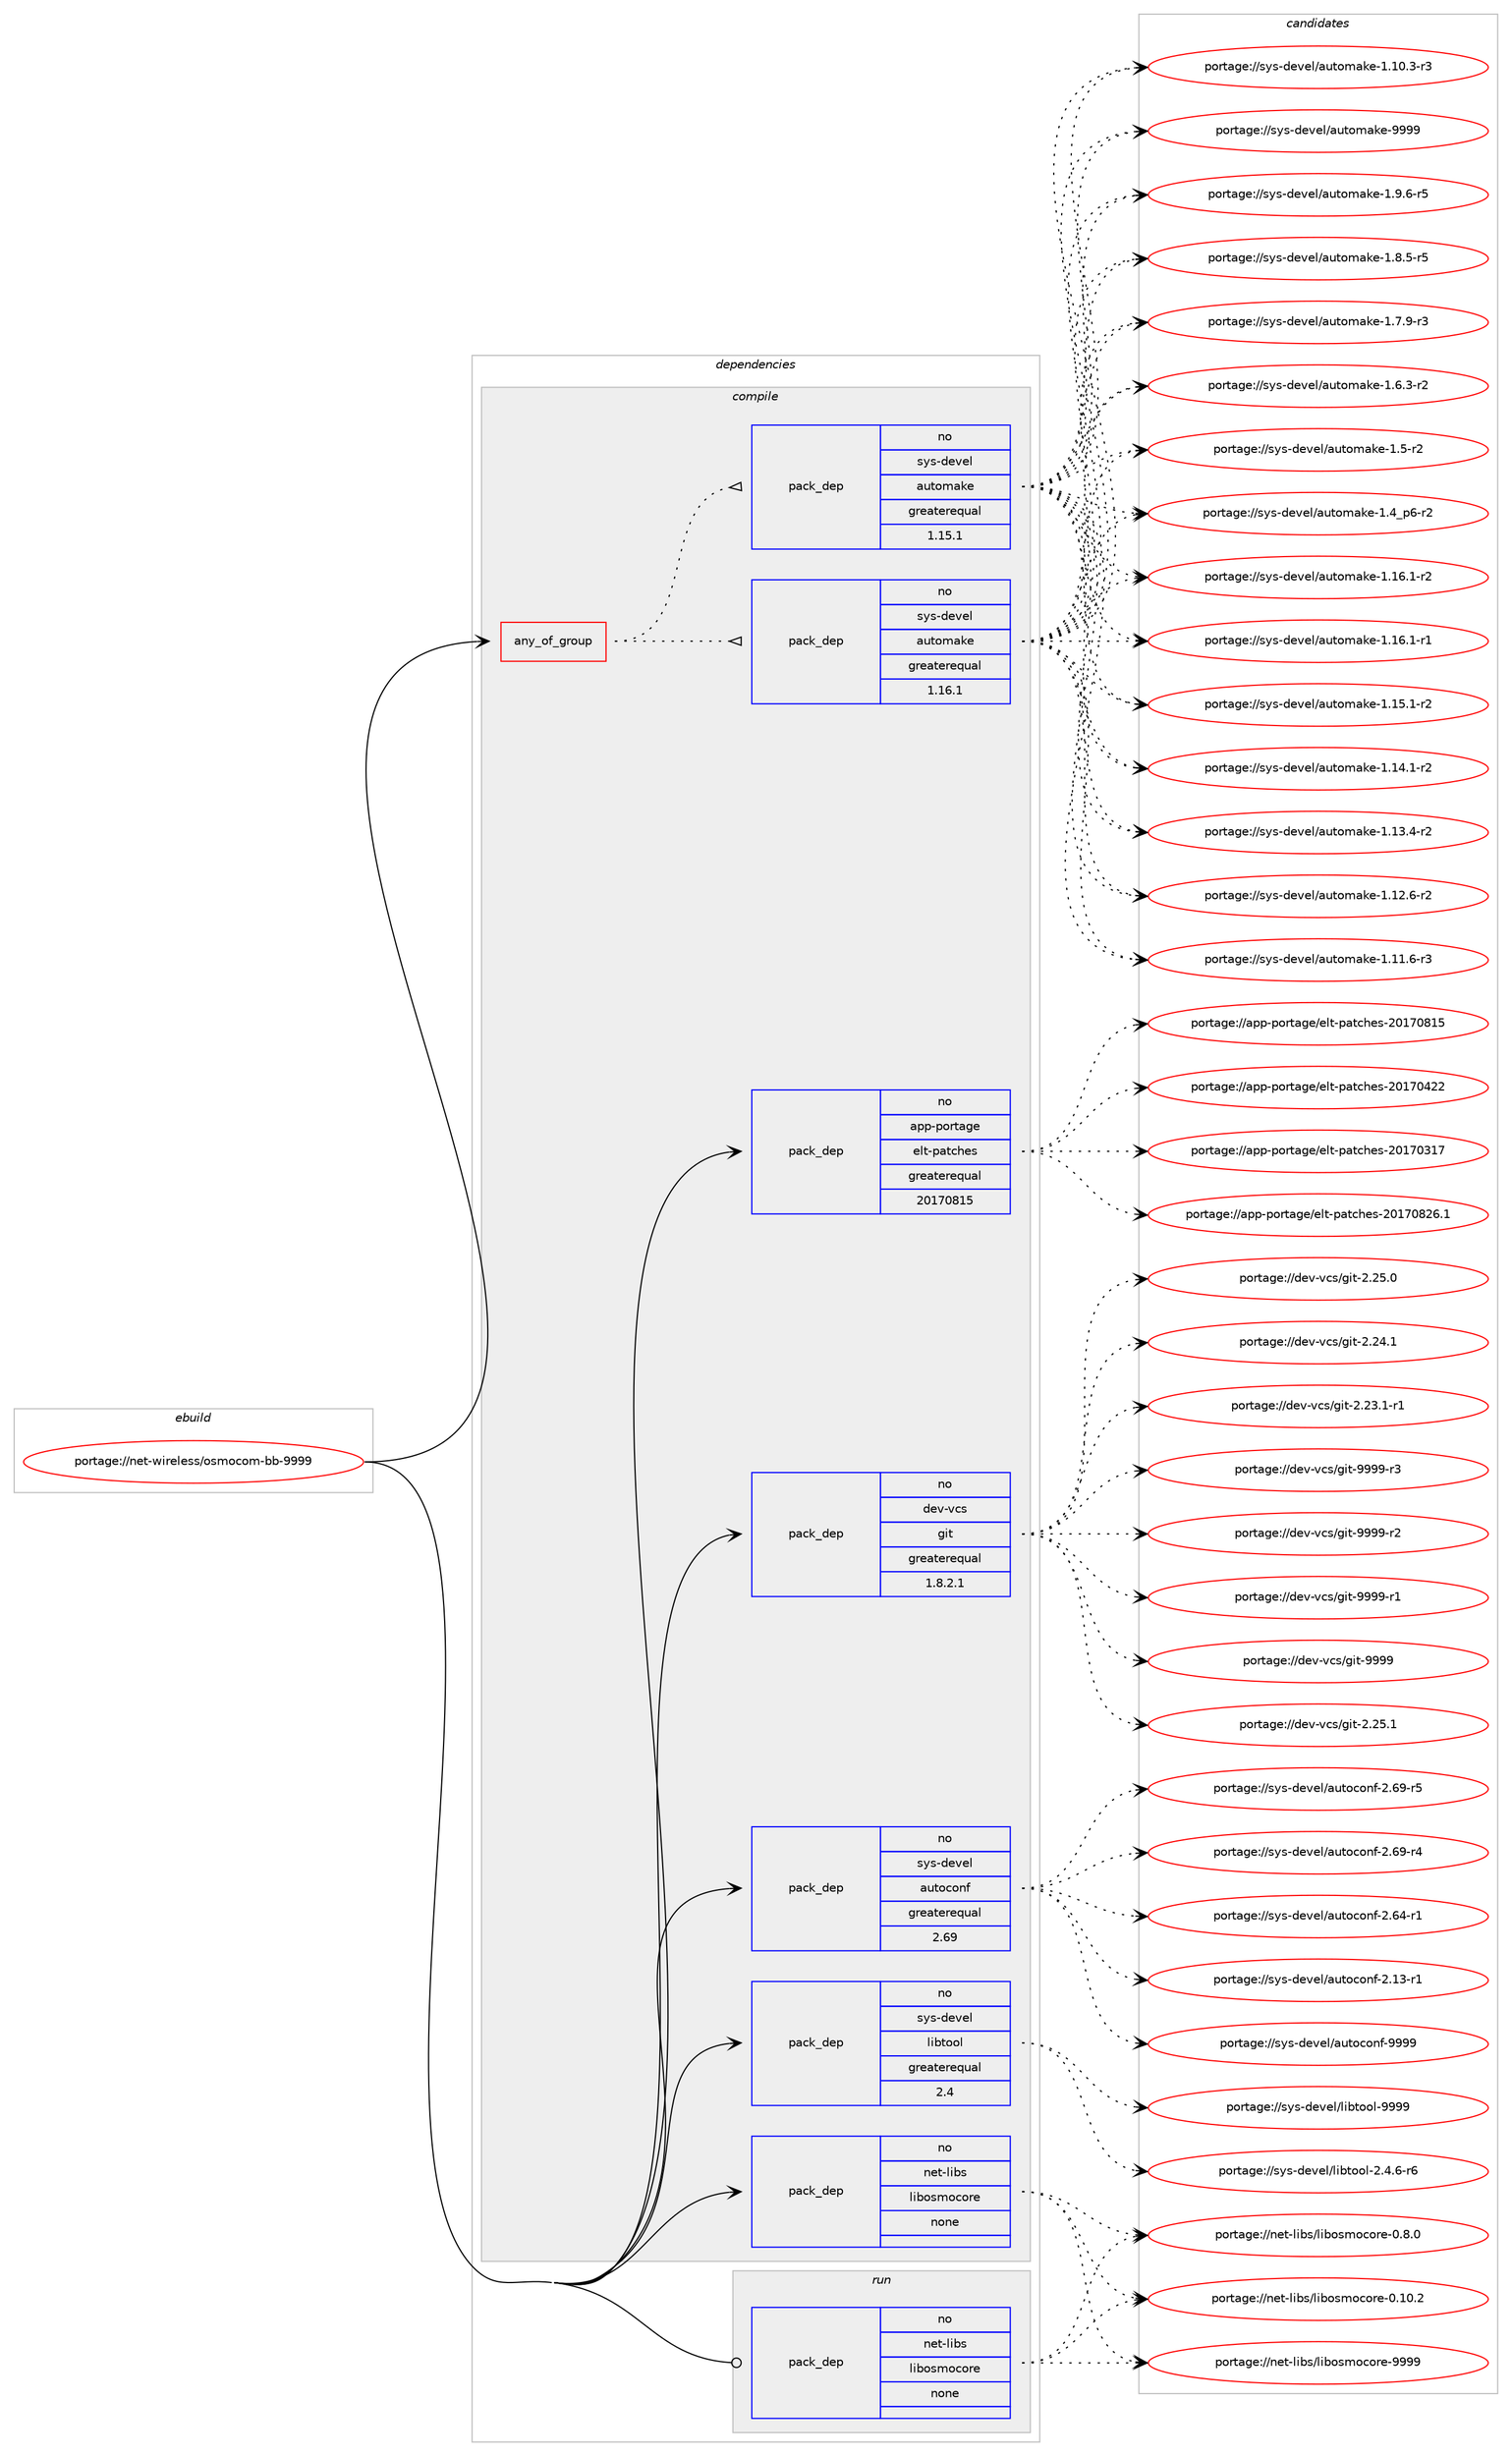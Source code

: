 digraph prolog {

# *************
# Graph options
# *************

newrank=true;
concentrate=true;
compound=true;
graph [rankdir=LR,fontname=Helvetica,fontsize=10,ranksep=1.5];#, ranksep=2.5, nodesep=0.2];
edge  [arrowhead=vee];
node  [fontname=Helvetica,fontsize=10];

# **********
# The ebuild
# **********

subgraph cluster_leftcol {
color=gray;
rank=same;
label=<<i>ebuild</i>>;
id [label="portage://net-wireless/osmocom-bb-9999", color=red, width=4, href="../net-wireless/osmocom-bb-9999.svg"];
}

# ****************
# The dependencies
# ****************

subgraph cluster_midcol {
color=gray;
label=<<i>dependencies</i>>;
subgraph cluster_compile {
fillcolor="#eeeeee";
style=filled;
label=<<i>compile</i>>;
subgraph any1222 {
dependency64314 [label=<<TABLE BORDER="0" CELLBORDER="1" CELLSPACING="0" CELLPADDING="4"><TR><TD CELLPADDING="10">any_of_group</TD></TR></TABLE>>, shape=none, color=red];subgraph pack50598 {
dependency64315 [label=<<TABLE BORDER="0" CELLBORDER="1" CELLSPACING="0" CELLPADDING="4" WIDTH="220"><TR><TD ROWSPAN="6" CELLPADDING="30">pack_dep</TD></TR><TR><TD WIDTH="110">no</TD></TR><TR><TD>sys-devel</TD></TR><TR><TD>automake</TD></TR><TR><TD>greaterequal</TD></TR><TR><TD>1.16.1</TD></TR></TABLE>>, shape=none, color=blue];
}
dependency64314:e -> dependency64315:w [weight=20,style="dotted",arrowhead="oinv"];
subgraph pack50599 {
dependency64316 [label=<<TABLE BORDER="0" CELLBORDER="1" CELLSPACING="0" CELLPADDING="4" WIDTH="220"><TR><TD ROWSPAN="6" CELLPADDING="30">pack_dep</TD></TR><TR><TD WIDTH="110">no</TD></TR><TR><TD>sys-devel</TD></TR><TR><TD>automake</TD></TR><TR><TD>greaterequal</TD></TR><TR><TD>1.15.1</TD></TR></TABLE>>, shape=none, color=blue];
}
dependency64314:e -> dependency64316:w [weight=20,style="dotted",arrowhead="oinv"];
}
id:e -> dependency64314:w [weight=20,style="solid",arrowhead="vee"];
subgraph pack50600 {
dependency64317 [label=<<TABLE BORDER="0" CELLBORDER="1" CELLSPACING="0" CELLPADDING="4" WIDTH="220"><TR><TD ROWSPAN="6" CELLPADDING="30">pack_dep</TD></TR><TR><TD WIDTH="110">no</TD></TR><TR><TD>app-portage</TD></TR><TR><TD>elt-patches</TD></TR><TR><TD>greaterequal</TD></TR><TR><TD>20170815</TD></TR></TABLE>>, shape=none, color=blue];
}
id:e -> dependency64317:w [weight=20,style="solid",arrowhead="vee"];
subgraph pack50601 {
dependency64318 [label=<<TABLE BORDER="0" CELLBORDER="1" CELLSPACING="0" CELLPADDING="4" WIDTH="220"><TR><TD ROWSPAN="6" CELLPADDING="30">pack_dep</TD></TR><TR><TD WIDTH="110">no</TD></TR><TR><TD>dev-vcs</TD></TR><TR><TD>git</TD></TR><TR><TD>greaterequal</TD></TR><TR><TD>1.8.2.1</TD></TR></TABLE>>, shape=none, color=blue];
}
id:e -> dependency64318:w [weight=20,style="solid",arrowhead="vee"];
subgraph pack50602 {
dependency64319 [label=<<TABLE BORDER="0" CELLBORDER="1" CELLSPACING="0" CELLPADDING="4" WIDTH="220"><TR><TD ROWSPAN="6" CELLPADDING="30">pack_dep</TD></TR><TR><TD WIDTH="110">no</TD></TR><TR><TD>net-libs</TD></TR><TR><TD>libosmocore</TD></TR><TR><TD>none</TD></TR><TR><TD></TD></TR></TABLE>>, shape=none, color=blue];
}
id:e -> dependency64319:w [weight=20,style="solid",arrowhead="vee"];
subgraph pack50603 {
dependency64320 [label=<<TABLE BORDER="0" CELLBORDER="1" CELLSPACING="0" CELLPADDING="4" WIDTH="220"><TR><TD ROWSPAN="6" CELLPADDING="30">pack_dep</TD></TR><TR><TD WIDTH="110">no</TD></TR><TR><TD>sys-devel</TD></TR><TR><TD>autoconf</TD></TR><TR><TD>greaterequal</TD></TR><TR><TD>2.69</TD></TR></TABLE>>, shape=none, color=blue];
}
id:e -> dependency64320:w [weight=20,style="solid",arrowhead="vee"];
subgraph pack50604 {
dependency64321 [label=<<TABLE BORDER="0" CELLBORDER="1" CELLSPACING="0" CELLPADDING="4" WIDTH="220"><TR><TD ROWSPAN="6" CELLPADDING="30">pack_dep</TD></TR><TR><TD WIDTH="110">no</TD></TR><TR><TD>sys-devel</TD></TR><TR><TD>libtool</TD></TR><TR><TD>greaterequal</TD></TR><TR><TD>2.4</TD></TR></TABLE>>, shape=none, color=blue];
}
id:e -> dependency64321:w [weight=20,style="solid",arrowhead="vee"];
}
subgraph cluster_compileandrun {
fillcolor="#eeeeee";
style=filled;
label=<<i>compile and run</i>>;
}
subgraph cluster_run {
fillcolor="#eeeeee";
style=filled;
label=<<i>run</i>>;
subgraph pack50605 {
dependency64322 [label=<<TABLE BORDER="0" CELLBORDER="1" CELLSPACING="0" CELLPADDING="4" WIDTH="220"><TR><TD ROWSPAN="6" CELLPADDING="30">pack_dep</TD></TR><TR><TD WIDTH="110">no</TD></TR><TR><TD>net-libs</TD></TR><TR><TD>libosmocore</TD></TR><TR><TD>none</TD></TR><TR><TD></TD></TR></TABLE>>, shape=none, color=blue];
}
id:e -> dependency64322:w [weight=20,style="solid",arrowhead="odot"];
}
}

# **************
# The candidates
# **************

subgraph cluster_choices {
rank=same;
color=gray;
label=<<i>candidates</i>>;

subgraph choice50598 {
color=black;
nodesep=1;
choice115121115451001011181011084797117116111109971071014557575757 [label="portage://sys-devel/automake-9999", color=red, width=4,href="../sys-devel/automake-9999.svg"];
choice115121115451001011181011084797117116111109971071014549465746544511453 [label="portage://sys-devel/automake-1.9.6-r5", color=red, width=4,href="../sys-devel/automake-1.9.6-r5.svg"];
choice115121115451001011181011084797117116111109971071014549465646534511453 [label="portage://sys-devel/automake-1.8.5-r5", color=red, width=4,href="../sys-devel/automake-1.8.5-r5.svg"];
choice115121115451001011181011084797117116111109971071014549465546574511451 [label="portage://sys-devel/automake-1.7.9-r3", color=red, width=4,href="../sys-devel/automake-1.7.9-r3.svg"];
choice115121115451001011181011084797117116111109971071014549465446514511450 [label="portage://sys-devel/automake-1.6.3-r2", color=red, width=4,href="../sys-devel/automake-1.6.3-r2.svg"];
choice11512111545100101118101108479711711611110997107101454946534511450 [label="portage://sys-devel/automake-1.5-r2", color=red, width=4,href="../sys-devel/automake-1.5-r2.svg"];
choice115121115451001011181011084797117116111109971071014549465295112544511450 [label="portage://sys-devel/automake-1.4_p6-r2", color=red, width=4,href="../sys-devel/automake-1.4_p6-r2.svg"];
choice11512111545100101118101108479711711611110997107101454946495446494511450 [label="portage://sys-devel/automake-1.16.1-r2", color=red, width=4,href="../sys-devel/automake-1.16.1-r2.svg"];
choice11512111545100101118101108479711711611110997107101454946495446494511449 [label="portage://sys-devel/automake-1.16.1-r1", color=red, width=4,href="../sys-devel/automake-1.16.1-r1.svg"];
choice11512111545100101118101108479711711611110997107101454946495346494511450 [label="portage://sys-devel/automake-1.15.1-r2", color=red, width=4,href="../sys-devel/automake-1.15.1-r2.svg"];
choice11512111545100101118101108479711711611110997107101454946495246494511450 [label="portage://sys-devel/automake-1.14.1-r2", color=red, width=4,href="../sys-devel/automake-1.14.1-r2.svg"];
choice11512111545100101118101108479711711611110997107101454946495146524511450 [label="portage://sys-devel/automake-1.13.4-r2", color=red, width=4,href="../sys-devel/automake-1.13.4-r2.svg"];
choice11512111545100101118101108479711711611110997107101454946495046544511450 [label="portage://sys-devel/automake-1.12.6-r2", color=red, width=4,href="../sys-devel/automake-1.12.6-r2.svg"];
choice11512111545100101118101108479711711611110997107101454946494946544511451 [label="portage://sys-devel/automake-1.11.6-r3", color=red, width=4,href="../sys-devel/automake-1.11.6-r3.svg"];
choice11512111545100101118101108479711711611110997107101454946494846514511451 [label="portage://sys-devel/automake-1.10.3-r3", color=red, width=4,href="../sys-devel/automake-1.10.3-r3.svg"];
dependency64315:e -> choice115121115451001011181011084797117116111109971071014557575757:w [style=dotted,weight="100"];
dependency64315:e -> choice115121115451001011181011084797117116111109971071014549465746544511453:w [style=dotted,weight="100"];
dependency64315:e -> choice115121115451001011181011084797117116111109971071014549465646534511453:w [style=dotted,weight="100"];
dependency64315:e -> choice115121115451001011181011084797117116111109971071014549465546574511451:w [style=dotted,weight="100"];
dependency64315:e -> choice115121115451001011181011084797117116111109971071014549465446514511450:w [style=dotted,weight="100"];
dependency64315:e -> choice11512111545100101118101108479711711611110997107101454946534511450:w [style=dotted,weight="100"];
dependency64315:e -> choice115121115451001011181011084797117116111109971071014549465295112544511450:w [style=dotted,weight="100"];
dependency64315:e -> choice11512111545100101118101108479711711611110997107101454946495446494511450:w [style=dotted,weight="100"];
dependency64315:e -> choice11512111545100101118101108479711711611110997107101454946495446494511449:w [style=dotted,weight="100"];
dependency64315:e -> choice11512111545100101118101108479711711611110997107101454946495346494511450:w [style=dotted,weight="100"];
dependency64315:e -> choice11512111545100101118101108479711711611110997107101454946495246494511450:w [style=dotted,weight="100"];
dependency64315:e -> choice11512111545100101118101108479711711611110997107101454946495146524511450:w [style=dotted,weight="100"];
dependency64315:e -> choice11512111545100101118101108479711711611110997107101454946495046544511450:w [style=dotted,weight="100"];
dependency64315:e -> choice11512111545100101118101108479711711611110997107101454946494946544511451:w [style=dotted,weight="100"];
dependency64315:e -> choice11512111545100101118101108479711711611110997107101454946494846514511451:w [style=dotted,weight="100"];
}
subgraph choice50599 {
color=black;
nodesep=1;
choice115121115451001011181011084797117116111109971071014557575757 [label="portage://sys-devel/automake-9999", color=red, width=4,href="../sys-devel/automake-9999.svg"];
choice115121115451001011181011084797117116111109971071014549465746544511453 [label="portage://sys-devel/automake-1.9.6-r5", color=red, width=4,href="../sys-devel/automake-1.9.6-r5.svg"];
choice115121115451001011181011084797117116111109971071014549465646534511453 [label="portage://sys-devel/automake-1.8.5-r5", color=red, width=4,href="../sys-devel/automake-1.8.5-r5.svg"];
choice115121115451001011181011084797117116111109971071014549465546574511451 [label="portage://sys-devel/automake-1.7.9-r3", color=red, width=4,href="../sys-devel/automake-1.7.9-r3.svg"];
choice115121115451001011181011084797117116111109971071014549465446514511450 [label="portage://sys-devel/automake-1.6.3-r2", color=red, width=4,href="../sys-devel/automake-1.6.3-r2.svg"];
choice11512111545100101118101108479711711611110997107101454946534511450 [label="portage://sys-devel/automake-1.5-r2", color=red, width=4,href="../sys-devel/automake-1.5-r2.svg"];
choice115121115451001011181011084797117116111109971071014549465295112544511450 [label="portage://sys-devel/automake-1.4_p6-r2", color=red, width=4,href="../sys-devel/automake-1.4_p6-r2.svg"];
choice11512111545100101118101108479711711611110997107101454946495446494511450 [label="portage://sys-devel/automake-1.16.1-r2", color=red, width=4,href="../sys-devel/automake-1.16.1-r2.svg"];
choice11512111545100101118101108479711711611110997107101454946495446494511449 [label="portage://sys-devel/automake-1.16.1-r1", color=red, width=4,href="../sys-devel/automake-1.16.1-r1.svg"];
choice11512111545100101118101108479711711611110997107101454946495346494511450 [label="portage://sys-devel/automake-1.15.1-r2", color=red, width=4,href="../sys-devel/automake-1.15.1-r2.svg"];
choice11512111545100101118101108479711711611110997107101454946495246494511450 [label="portage://sys-devel/automake-1.14.1-r2", color=red, width=4,href="../sys-devel/automake-1.14.1-r2.svg"];
choice11512111545100101118101108479711711611110997107101454946495146524511450 [label="portage://sys-devel/automake-1.13.4-r2", color=red, width=4,href="../sys-devel/automake-1.13.4-r2.svg"];
choice11512111545100101118101108479711711611110997107101454946495046544511450 [label="portage://sys-devel/automake-1.12.6-r2", color=red, width=4,href="../sys-devel/automake-1.12.6-r2.svg"];
choice11512111545100101118101108479711711611110997107101454946494946544511451 [label="portage://sys-devel/automake-1.11.6-r3", color=red, width=4,href="../sys-devel/automake-1.11.6-r3.svg"];
choice11512111545100101118101108479711711611110997107101454946494846514511451 [label="portage://sys-devel/automake-1.10.3-r3", color=red, width=4,href="../sys-devel/automake-1.10.3-r3.svg"];
dependency64316:e -> choice115121115451001011181011084797117116111109971071014557575757:w [style=dotted,weight="100"];
dependency64316:e -> choice115121115451001011181011084797117116111109971071014549465746544511453:w [style=dotted,weight="100"];
dependency64316:e -> choice115121115451001011181011084797117116111109971071014549465646534511453:w [style=dotted,weight="100"];
dependency64316:e -> choice115121115451001011181011084797117116111109971071014549465546574511451:w [style=dotted,weight="100"];
dependency64316:e -> choice115121115451001011181011084797117116111109971071014549465446514511450:w [style=dotted,weight="100"];
dependency64316:e -> choice11512111545100101118101108479711711611110997107101454946534511450:w [style=dotted,weight="100"];
dependency64316:e -> choice115121115451001011181011084797117116111109971071014549465295112544511450:w [style=dotted,weight="100"];
dependency64316:e -> choice11512111545100101118101108479711711611110997107101454946495446494511450:w [style=dotted,weight="100"];
dependency64316:e -> choice11512111545100101118101108479711711611110997107101454946495446494511449:w [style=dotted,weight="100"];
dependency64316:e -> choice11512111545100101118101108479711711611110997107101454946495346494511450:w [style=dotted,weight="100"];
dependency64316:e -> choice11512111545100101118101108479711711611110997107101454946495246494511450:w [style=dotted,weight="100"];
dependency64316:e -> choice11512111545100101118101108479711711611110997107101454946495146524511450:w [style=dotted,weight="100"];
dependency64316:e -> choice11512111545100101118101108479711711611110997107101454946495046544511450:w [style=dotted,weight="100"];
dependency64316:e -> choice11512111545100101118101108479711711611110997107101454946494946544511451:w [style=dotted,weight="100"];
dependency64316:e -> choice11512111545100101118101108479711711611110997107101454946494846514511451:w [style=dotted,weight="100"];
}
subgraph choice50600 {
color=black;
nodesep=1;
choice971121124511211111411697103101471011081164511297116991041011154550484955485650544649 [label="portage://app-portage/elt-patches-20170826.1", color=red, width=4,href="../app-portage/elt-patches-20170826.1.svg"];
choice97112112451121111141169710310147101108116451129711699104101115455048495548564953 [label="portage://app-portage/elt-patches-20170815", color=red, width=4,href="../app-portage/elt-patches-20170815.svg"];
choice97112112451121111141169710310147101108116451129711699104101115455048495548525050 [label="portage://app-portage/elt-patches-20170422", color=red, width=4,href="../app-portage/elt-patches-20170422.svg"];
choice97112112451121111141169710310147101108116451129711699104101115455048495548514955 [label="portage://app-portage/elt-patches-20170317", color=red, width=4,href="../app-portage/elt-patches-20170317.svg"];
dependency64317:e -> choice971121124511211111411697103101471011081164511297116991041011154550484955485650544649:w [style=dotted,weight="100"];
dependency64317:e -> choice97112112451121111141169710310147101108116451129711699104101115455048495548564953:w [style=dotted,weight="100"];
dependency64317:e -> choice97112112451121111141169710310147101108116451129711699104101115455048495548525050:w [style=dotted,weight="100"];
dependency64317:e -> choice97112112451121111141169710310147101108116451129711699104101115455048495548514955:w [style=dotted,weight="100"];
}
subgraph choice50601 {
color=black;
nodesep=1;
choice10010111845118991154710310511645575757574511451 [label="portage://dev-vcs/git-9999-r3", color=red, width=4,href="../dev-vcs/git-9999-r3.svg"];
choice10010111845118991154710310511645575757574511450 [label="portage://dev-vcs/git-9999-r2", color=red, width=4,href="../dev-vcs/git-9999-r2.svg"];
choice10010111845118991154710310511645575757574511449 [label="portage://dev-vcs/git-9999-r1", color=red, width=4,href="../dev-vcs/git-9999-r1.svg"];
choice1001011184511899115471031051164557575757 [label="portage://dev-vcs/git-9999", color=red, width=4,href="../dev-vcs/git-9999.svg"];
choice10010111845118991154710310511645504650534649 [label="portage://dev-vcs/git-2.25.1", color=red, width=4,href="../dev-vcs/git-2.25.1.svg"];
choice10010111845118991154710310511645504650534648 [label="portage://dev-vcs/git-2.25.0", color=red, width=4,href="../dev-vcs/git-2.25.0.svg"];
choice10010111845118991154710310511645504650524649 [label="portage://dev-vcs/git-2.24.1", color=red, width=4,href="../dev-vcs/git-2.24.1.svg"];
choice100101118451189911547103105116455046505146494511449 [label="portage://dev-vcs/git-2.23.1-r1", color=red, width=4,href="../dev-vcs/git-2.23.1-r1.svg"];
dependency64318:e -> choice10010111845118991154710310511645575757574511451:w [style=dotted,weight="100"];
dependency64318:e -> choice10010111845118991154710310511645575757574511450:w [style=dotted,weight="100"];
dependency64318:e -> choice10010111845118991154710310511645575757574511449:w [style=dotted,weight="100"];
dependency64318:e -> choice1001011184511899115471031051164557575757:w [style=dotted,weight="100"];
dependency64318:e -> choice10010111845118991154710310511645504650534649:w [style=dotted,weight="100"];
dependency64318:e -> choice10010111845118991154710310511645504650534648:w [style=dotted,weight="100"];
dependency64318:e -> choice10010111845118991154710310511645504650524649:w [style=dotted,weight="100"];
dependency64318:e -> choice100101118451189911547103105116455046505146494511449:w [style=dotted,weight="100"];
}
subgraph choice50602 {
color=black;
nodesep=1;
choice11010111645108105981154710810598111115109111991111141014557575757 [label="portage://net-libs/libosmocore-9999", color=red, width=4,href="../net-libs/libosmocore-9999.svg"];
choice1101011164510810598115471081059811111510911199111114101454846564648 [label="portage://net-libs/libosmocore-0.8.0", color=red, width=4,href="../net-libs/libosmocore-0.8.0.svg"];
choice110101116451081059811547108105981111151091119911111410145484649484650 [label="portage://net-libs/libosmocore-0.10.2", color=red, width=4,href="../net-libs/libosmocore-0.10.2.svg"];
dependency64319:e -> choice11010111645108105981154710810598111115109111991111141014557575757:w [style=dotted,weight="100"];
dependency64319:e -> choice1101011164510810598115471081059811111510911199111114101454846564648:w [style=dotted,weight="100"];
dependency64319:e -> choice110101116451081059811547108105981111151091119911111410145484649484650:w [style=dotted,weight="100"];
}
subgraph choice50603 {
color=black;
nodesep=1;
choice115121115451001011181011084797117116111991111101024557575757 [label="portage://sys-devel/autoconf-9999", color=red, width=4,href="../sys-devel/autoconf-9999.svg"];
choice1151211154510010111810110847971171161119911111010245504654574511453 [label="portage://sys-devel/autoconf-2.69-r5", color=red, width=4,href="../sys-devel/autoconf-2.69-r5.svg"];
choice1151211154510010111810110847971171161119911111010245504654574511452 [label="portage://sys-devel/autoconf-2.69-r4", color=red, width=4,href="../sys-devel/autoconf-2.69-r4.svg"];
choice1151211154510010111810110847971171161119911111010245504654524511449 [label="portage://sys-devel/autoconf-2.64-r1", color=red, width=4,href="../sys-devel/autoconf-2.64-r1.svg"];
choice1151211154510010111810110847971171161119911111010245504649514511449 [label="portage://sys-devel/autoconf-2.13-r1", color=red, width=4,href="../sys-devel/autoconf-2.13-r1.svg"];
dependency64320:e -> choice115121115451001011181011084797117116111991111101024557575757:w [style=dotted,weight="100"];
dependency64320:e -> choice1151211154510010111810110847971171161119911111010245504654574511453:w [style=dotted,weight="100"];
dependency64320:e -> choice1151211154510010111810110847971171161119911111010245504654574511452:w [style=dotted,weight="100"];
dependency64320:e -> choice1151211154510010111810110847971171161119911111010245504654524511449:w [style=dotted,weight="100"];
dependency64320:e -> choice1151211154510010111810110847971171161119911111010245504649514511449:w [style=dotted,weight="100"];
}
subgraph choice50604 {
color=black;
nodesep=1;
choice1151211154510010111810110847108105981161111111084557575757 [label="portage://sys-devel/libtool-9999", color=red, width=4,href="../sys-devel/libtool-9999.svg"];
choice1151211154510010111810110847108105981161111111084550465246544511454 [label="portage://sys-devel/libtool-2.4.6-r6", color=red, width=4,href="../sys-devel/libtool-2.4.6-r6.svg"];
dependency64321:e -> choice1151211154510010111810110847108105981161111111084557575757:w [style=dotted,weight="100"];
dependency64321:e -> choice1151211154510010111810110847108105981161111111084550465246544511454:w [style=dotted,weight="100"];
}
subgraph choice50605 {
color=black;
nodesep=1;
choice11010111645108105981154710810598111115109111991111141014557575757 [label="portage://net-libs/libosmocore-9999", color=red, width=4,href="../net-libs/libosmocore-9999.svg"];
choice1101011164510810598115471081059811111510911199111114101454846564648 [label="portage://net-libs/libosmocore-0.8.0", color=red, width=4,href="../net-libs/libosmocore-0.8.0.svg"];
choice110101116451081059811547108105981111151091119911111410145484649484650 [label="portage://net-libs/libosmocore-0.10.2", color=red, width=4,href="../net-libs/libosmocore-0.10.2.svg"];
dependency64322:e -> choice11010111645108105981154710810598111115109111991111141014557575757:w [style=dotted,weight="100"];
dependency64322:e -> choice1101011164510810598115471081059811111510911199111114101454846564648:w [style=dotted,weight="100"];
dependency64322:e -> choice110101116451081059811547108105981111151091119911111410145484649484650:w [style=dotted,weight="100"];
}
}

}
